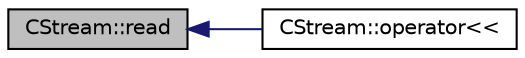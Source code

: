 digraph "CStream::read"
{
  edge [fontname="Helvetica",fontsize="10",labelfontname="Helvetica",labelfontsize="10"];
  node [fontname="Helvetica",fontsize="10",shape=record];
  rankdir="LR";
  Node1 [label="CStream::read",height=0.2,width=0.4,color="black", fillcolor="grey75", style="filled" fontcolor="black"];
  Node1 -> Node2 [dir="back",color="midnightblue",fontsize="10",style="solid",fontname="Helvetica"];
  Node2 [label="CStream::operator\<\<",height=0.2,width=0.4,color="black", fillcolor="white", style="filled",URL="$d4/d16/class_c_stream.html#ad2f2d74f0924caa2e863d049fe9ada80"];
}
